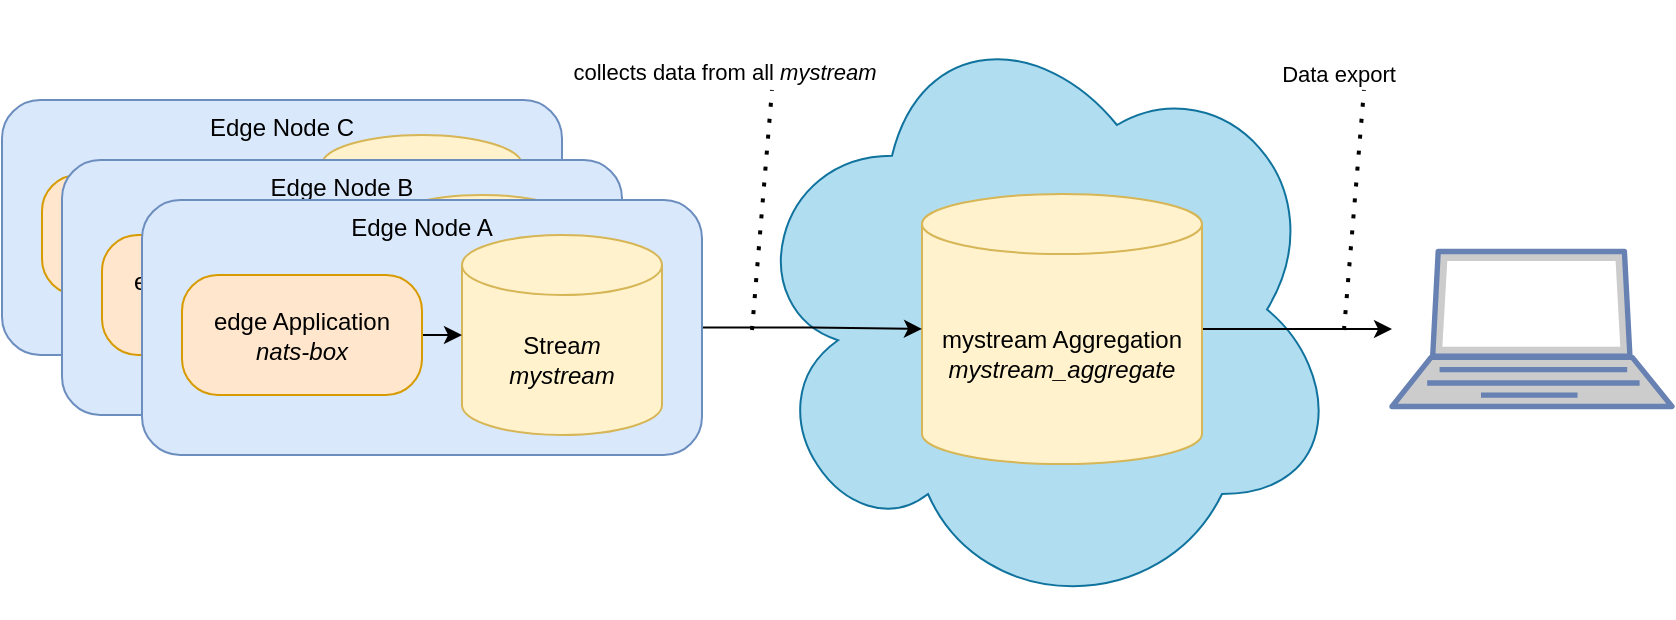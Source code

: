 <mxfile version="20.0.3" type="device"><diagram id="AF1La8Lx0gJ0CAveIpvK" name="Page-1"><mxGraphModel dx="2539" dy="916" grid="1" gridSize="10" guides="1" tooltips="1" connect="1" arrows="1" fold="1" page="1" pageScale="1" pageWidth="850" pageHeight="1100" math="0" shadow="0"><root><mxCell id="0"/><mxCell id="1" parent="0"/><mxCell id="cWlT8xRUc6yBVAWxrdzq-1" value="" style="ellipse;shape=cloud;whiteSpace=wrap;html=1;fillColor=#b1ddf0;strokeColor=#10739e;" vertex="1" parent="1"><mxGeometry x="275" y="484" width="300" height="307.5" as="geometry"/></mxCell><mxCell id="cWlT8xRUc6yBVAWxrdzq-13" value="Data export" style="edgeStyle=orthogonalEdgeStyle;rounded=0;orthogonalLoop=1;jettySize=auto;html=1;" edge="1" parent="1" source="cWlT8xRUc6yBVAWxrdzq-2" target="cWlT8xRUc6yBVAWxrdzq-12"><mxGeometry x="0.429" y="128" relative="1" as="geometry"><mxPoint as="offset"/></mxGeometry></mxCell><mxCell id="cWlT8xRUc6yBVAWxrdzq-2" value="mystream Aggregation&lt;br&gt;&lt;i&gt;mystream_aggregate&lt;/i&gt;" style="shape=cylinder3;whiteSpace=wrap;html=1;boundedLbl=1;backgroundOutline=1;size=15;fillColor=#fff2cc;strokeColor=#d6b656;" vertex="1" parent="1"><mxGeometry x="365" y="580" width="140" height="135" as="geometry"/></mxCell><mxCell id="cWlT8xRUc6yBVAWxrdzq-12" value="" style="fontColor=#0066CC;verticalAlign=top;verticalLabelPosition=bottom;labelPosition=center;align=center;html=1;outlineConnect=0;fillColor=#CCCCCC;strokeColor=#6881B3;gradientColor=none;gradientDirection=north;strokeWidth=2;shape=mxgraph.networks.laptop;" vertex="1" parent="1"><mxGeometry x="600" y="608.75" width="140" height="77.5" as="geometry"/></mxCell><mxCell id="cWlT8xRUc6yBVAWxrdzq-27" style="edgeStyle=orthogonalEdgeStyle;rounded=0;orthogonalLoop=1;jettySize=auto;html=1;" edge="1" parent="1" source="cWlT8xRUc6yBVAWxrdzq-18" target="cWlT8xRUc6yBVAWxrdzq-2"><mxGeometry relative="1" as="geometry"/></mxCell><mxCell id="cWlT8xRUc6yBVAWxrdzq-28" value="collects data from all &lt;i&gt;mystream&lt;/i&gt;" style="edgeLabel;html=1;align=center;verticalAlign=middle;resizable=0;points=[];" vertex="1" connectable="0" parent="cWlT8xRUc6yBVAWxrdzq-27"><mxGeometry x="-0.297" relative="1" as="geometry"><mxPoint x="-28" y="-128" as="offset"/></mxGeometry></mxCell><mxCell id="cWlT8xRUc6yBVAWxrdzq-29" value="" style="endArrow=none;dashed=1;html=1;dashPattern=1 3;strokeWidth=2;rounded=0;" edge="1" parent="1"><mxGeometry width="50" height="50" relative="1" as="geometry"><mxPoint x="280" y="648" as="sourcePoint"/><mxPoint x="290" y="528" as="targetPoint"/></mxGeometry></mxCell><mxCell id="cWlT8xRUc6yBVAWxrdzq-30" value="" style="endArrow=none;dashed=1;html=1;dashPattern=1 3;strokeWidth=2;rounded=0;" edge="1" parent="1"><mxGeometry width="50" height="50" relative="1" as="geometry"><mxPoint x="576" y="648" as="sourcePoint"/><mxPoint x="586" y="528" as="targetPoint"/></mxGeometry></mxCell><mxCell id="cWlT8xRUc6yBVAWxrdzq-37" value="" style="group" vertex="1" connectable="0" parent="1"><mxGeometry x="-95" y="533" width="390" height="187.5" as="geometry"/></mxCell><mxCell id="cWlT8xRUc6yBVAWxrdzq-38" value="Edge Node C" style="rounded=1;whiteSpace=wrap;html=1;fillColor=#dae8fc;strokeColor=#6c8ebf;horizontal=1;verticalAlign=top;" vertex="1" parent="cWlT8xRUc6yBVAWxrdzq-37"><mxGeometry width="280" height="127.5" as="geometry"/></mxCell><mxCell id="cWlT8xRUc6yBVAWxrdzq-39" value="Strea&lt;i&gt;m&lt;br&gt;mystream&lt;br&gt;&lt;/i&gt;" style="shape=cylinder3;whiteSpace=wrap;html=1;boundedLbl=1;backgroundOutline=1;size=15;fillColor=#fff2cc;strokeColor=#d6b656;" vertex="1" parent="cWlT8xRUc6yBVAWxrdzq-37"><mxGeometry x="160" y="17.5" width="100" height="100" as="geometry"/></mxCell><mxCell id="cWlT8xRUc6yBVAWxrdzq-40" style="edgeStyle=orthogonalEdgeStyle;rounded=0;orthogonalLoop=1;jettySize=auto;html=1;exitX=1;exitY=0.5;exitDx=0;exitDy=0;entryX=0;entryY=0.5;entryDx=0;entryDy=0;entryPerimeter=0;" edge="1" parent="cWlT8xRUc6yBVAWxrdzq-37" source="cWlT8xRUc6yBVAWxrdzq-41" target="cWlT8xRUc6yBVAWxrdzq-39"><mxGeometry relative="1" as="geometry"/></mxCell><mxCell id="cWlT8xRUc6yBVAWxrdzq-41" value="edge Application&lt;br&gt;&lt;i&gt;nats-box&lt;/i&gt;" style="rounded=1;whiteSpace=wrap;html=1;arcSize=30;fillColor=#ffe6cc;strokeColor=#d79b00;" vertex="1" parent="cWlT8xRUc6yBVAWxrdzq-37"><mxGeometry x="20" y="37.5" width="120" height="60" as="geometry"/></mxCell><mxCell id="cWlT8xRUc6yBVAWxrdzq-42" value="" style="group" vertex="1" connectable="0" parent="cWlT8xRUc6yBVAWxrdzq-37"><mxGeometry x="30" y="30" width="360" height="157.5" as="geometry"/></mxCell><mxCell id="cWlT8xRUc6yBVAWxrdzq-43" value="Edge Node B" style="rounded=1;whiteSpace=wrap;html=1;fillColor=#dae8fc;strokeColor=#6c8ebf;horizontal=1;verticalAlign=top;" vertex="1" parent="cWlT8xRUc6yBVAWxrdzq-42"><mxGeometry width="280" height="127.5" as="geometry"/></mxCell><mxCell id="cWlT8xRUc6yBVAWxrdzq-44" value="Strea&lt;i&gt;m&lt;br&gt;mystream&lt;br&gt;&lt;/i&gt;" style="shape=cylinder3;whiteSpace=wrap;html=1;boundedLbl=1;backgroundOutline=1;size=15;fillColor=#fff2cc;strokeColor=#d6b656;" vertex="1" parent="cWlT8xRUc6yBVAWxrdzq-42"><mxGeometry x="160" y="17.5" width="100" height="100" as="geometry"/></mxCell><mxCell id="cWlT8xRUc6yBVAWxrdzq-45" style="edgeStyle=orthogonalEdgeStyle;rounded=0;orthogonalLoop=1;jettySize=auto;html=1;exitX=1;exitY=0.5;exitDx=0;exitDy=0;entryX=0;entryY=0.5;entryDx=0;entryDy=0;entryPerimeter=0;" edge="1" parent="cWlT8xRUc6yBVAWxrdzq-42" source="cWlT8xRUc6yBVAWxrdzq-46" target="cWlT8xRUc6yBVAWxrdzq-44"><mxGeometry relative="1" as="geometry"/></mxCell><mxCell id="cWlT8xRUc6yBVAWxrdzq-46" value="edge Application&lt;br&gt;&lt;i&gt;nats-box&lt;/i&gt;" style="rounded=1;whiteSpace=wrap;html=1;arcSize=30;fillColor=#ffe6cc;strokeColor=#d79b00;" vertex="1" parent="cWlT8xRUc6yBVAWxrdzq-42"><mxGeometry x="20" y="37.5" width="120" height="60" as="geometry"/></mxCell><mxCell id="cWlT8xRUc6yBVAWxrdzq-31" value="" style="group" vertex="1" connectable="0" parent="cWlT8xRUc6yBVAWxrdzq-42"><mxGeometry x="40" y="20" width="280" height="127.5" as="geometry"/></mxCell><mxCell id="cWlT8xRUc6yBVAWxrdzq-18" value="Edge Node A" style="rounded=1;whiteSpace=wrap;html=1;fillColor=#dae8fc;strokeColor=#6c8ebf;horizontal=1;verticalAlign=top;" vertex="1" parent="cWlT8xRUc6yBVAWxrdzq-31"><mxGeometry width="280" height="127.5" as="geometry"/></mxCell><mxCell id="cWlT8xRUc6yBVAWxrdzq-19" value="Strea&lt;i&gt;m&lt;br&gt;mystream&lt;br&gt;&lt;/i&gt;" style="shape=cylinder3;whiteSpace=wrap;html=1;boundedLbl=1;backgroundOutline=1;size=15;fillColor=#fff2cc;strokeColor=#d6b656;" vertex="1" parent="cWlT8xRUc6yBVAWxrdzq-31"><mxGeometry x="160" y="17.5" width="100" height="100" as="geometry"/></mxCell><mxCell id="cWlT8xRUc6yBVAWxrdzq-20" style="edgeStyle=orthogonalEdgeStyle;rounded=0;orthogonalLoop=1;jettySize=auto;html=1;exitX=1;exitY=0.5;exitDx=0;exitDy=0;entryX=0;entryY=0.5;entryDx=0;entryDy=0;entryPerimeter=0;" edge="1" parent="cWlT8xRUc6yBVAWxrdzq-31" source="cWlT8xRUc6yBVAWxrdzq-21" target="cWlT8xRUc6yBVAWxrdzq-19"><mxGeometry relative="1" as="geometry"/></mxCell><mxCell id="cWlT8xRUc6yBVAWxrdzq-21" value="edge Application&lt;br&gt;&lt;i&gt;nats-box&lt;/i&gt;" style="rounded=1;whiteSpace=wrap;html=1;arcSize=30;fillColor=#ffe6cc;strokeColor=#d79b00;" vertex="1" parent="cWlT8xRUc6yBVAWxrdzq-31"><mxGeometry x="20" y="37.5" width="120" height="60" as="geometry"/></mxCell></root></mxGraphModel></diagram></mxfile>